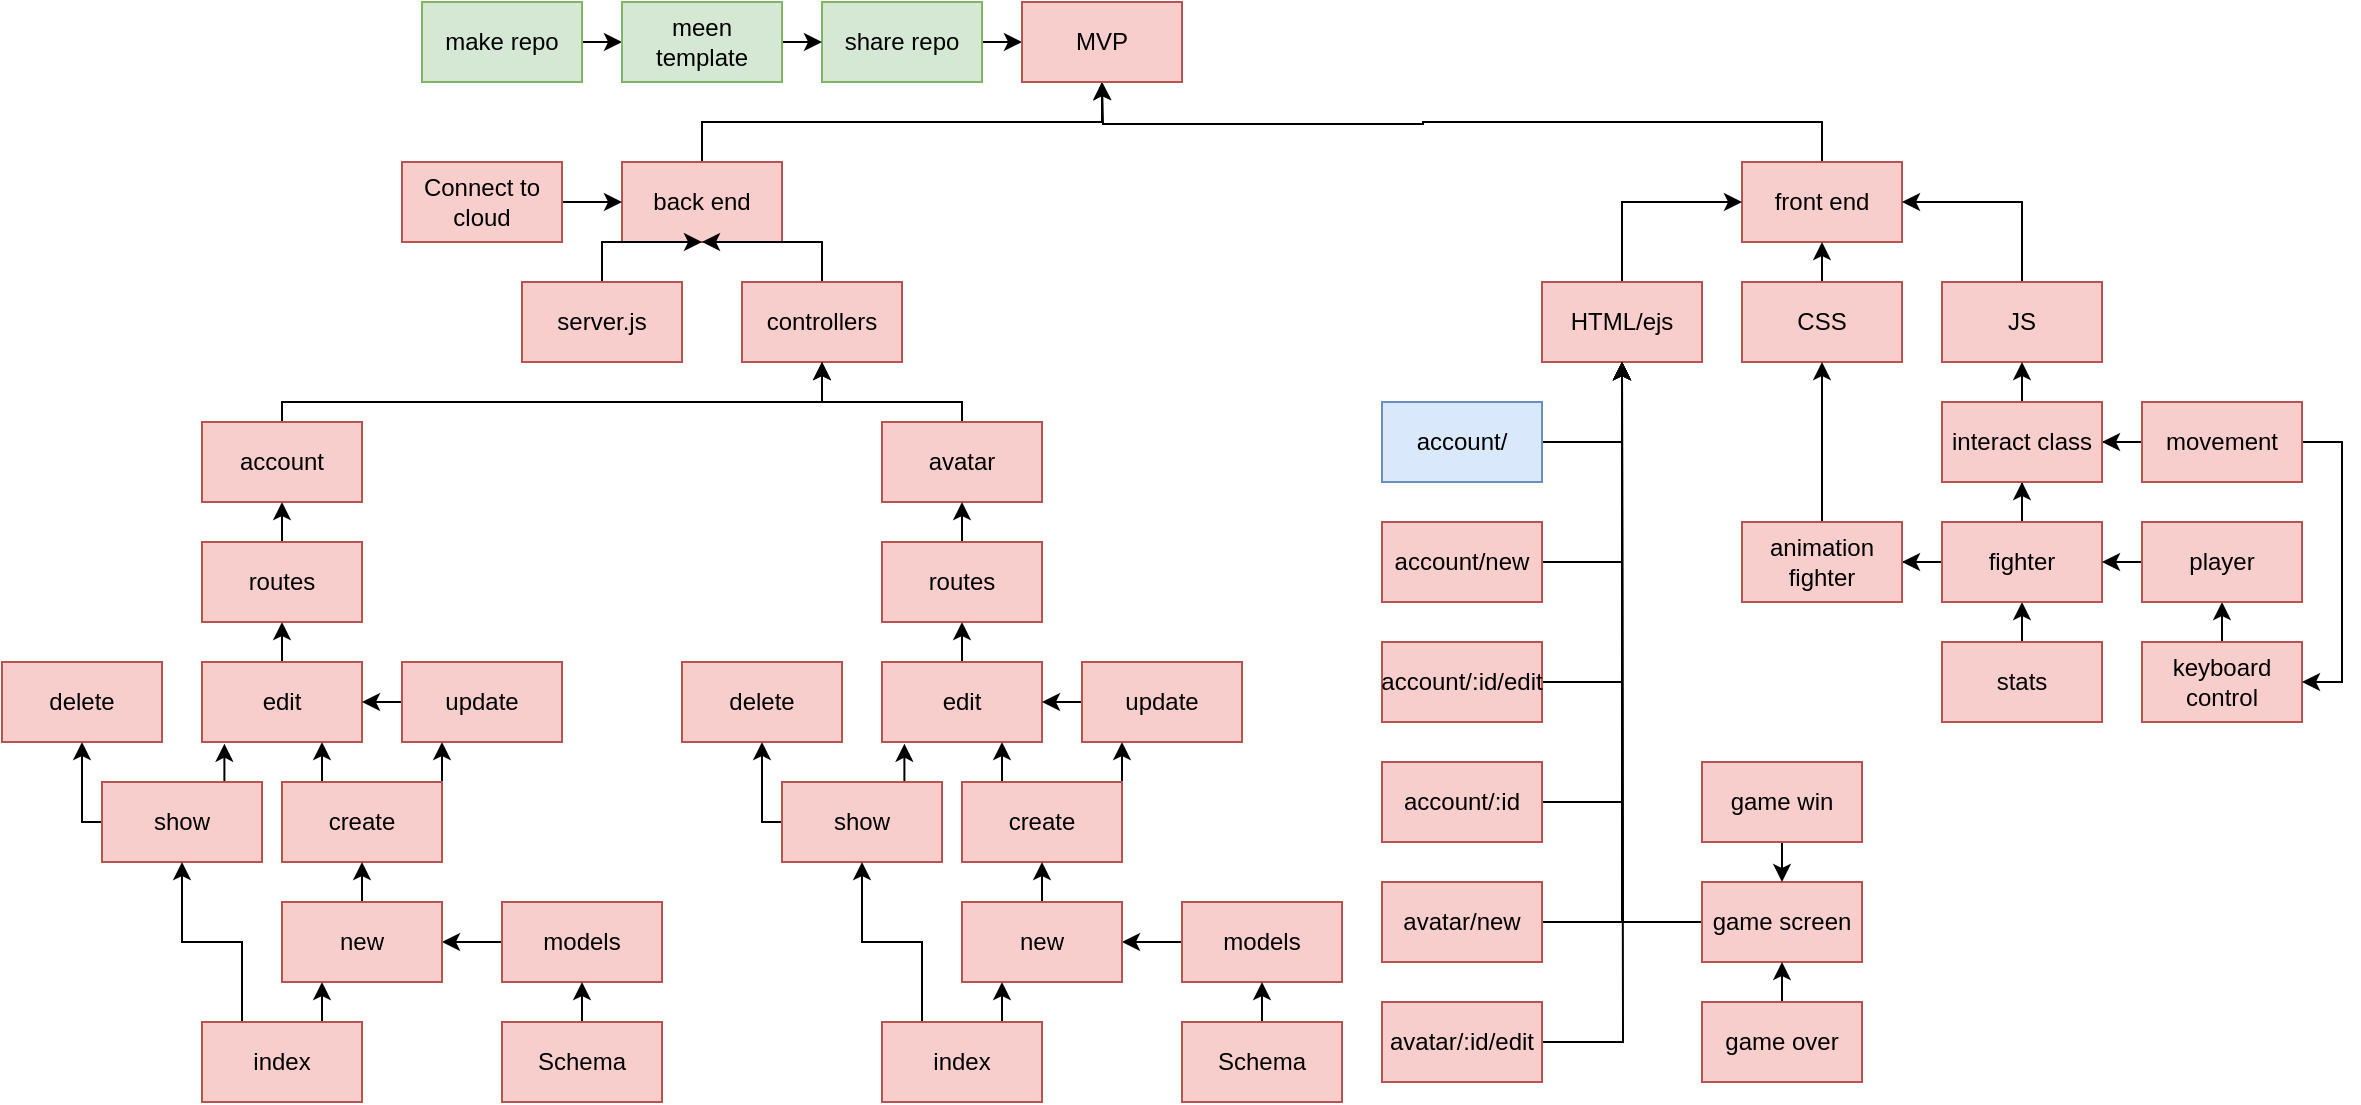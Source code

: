 <mxfile version="14.2.3" type="device"><diagram id="hgfTmlx0hqAPN2rs_2Wq" name="Page-1"><mxGraphModel dx="2360" dy="792" grid="1" gridSize="10" guides="1" tooltips="1" connect="1" arrows="1" fold="1" page="1" pageScale="1" pageWidth="850" pageHeight="1100" math="0" shadow="0"><root><mxCell id="0"/><mxCell id="1" parent="0"/><mxCell id="U0h9A02HM4GVSYB717Zq-7" style="edgeStyle=orthogonalEdgeStyle;rounded=0;orthogonalLoop=1;jettySize=auto;html=1;exitX=0.5;exitY=1;exitDx=0;exitDy=0;" parent="1" edge="1"><mxGeometry relative="1" as="geometry"><mxPoint x="75" y="110" as="sourcePoint"/><mxPoint x="75" y="110" as="targetPoint"/></mxGeometry></mxCell><mxCell id="U0h9A02HM4GVSYB717Zq-27" style="edgeStyle=orthogonalEdgeStyle;rounded=0;orthogonalLoop=1;jettySize=auto;html=1;exitX=1;exitY=0.5;exitDx=0;exitDy=0;entryX=0;entryY=0.5;entryDx=0;entryDy=0;" parent="1" source="U0h9A02HM4GVSYB717Zq-9" target="U0h9A02HM4GVSYB717Zq-12" edge="1"><mxGeometry relative="1" as="geometry"/></mxCell><mxCell id="U0h9A02HM4GVSYB717Zq-9" value="make repo" style="rounded=0;whiteSpace=wrap;html=1;fillColor=#d5e8d4;strokeColor=#82b366;" parent="1" vertex="1"><mxGeometry x="40" y="40" width="80" height="40" as="geometry"/></mxCell><mxCell id="U0h9A02HM4GVSYB717Zq-38" style="edgeStyle=orthogonalEdgeStyle;rounded=0;orthogonalLoop=1;jettySize=auto;html=1;exitX=0.25;exitY=0;exitDx=0;exitDy=0;entryX=0.75;entryY=1;entryDx=0;entryDy=0;" parent="1" source="U0h9A02HM4GVSYB717Zq-10" target="U0h9A02HM4GVSYB717Zq-18" edge="1"><mxGeometry relative="1" as="geometry"/></mxCell><mxCell id="U0h9A02HM4GVSYB717Zq-67" style="edgeStyle=orthogonalEdgeStyle;rounded=0;orthogonalLoop=1;jettySize=auto;html=1;exitX=0.75;exitY=0;exitDx=0;exitDy=0;entryX=0.25;entryY=1;entryDx=0;entryDy=0;" parent="1" source="U0h9A02HM4GVSYB717Zq-10" target="U0h9A02HM4GVSYB717Zq-20" edge="1"><mxGeometry relative="1" as="geometry"/></mxCell><mxCell id="U0h9A02HM4GVSYB717Zq-10" value="create" style="rounded=0;whiteSpace=wrap;html=1;fillColor=#f8cecc;strokeColor=#b85450;" parent="1" vertex="1"><mxGeometry x="-30" y="430" width="80" height="40" as="geometry"/></mxCell><mxCell id="U0h9A02HM4GVSYB717Zq-29" style="edgeStyle=orthogonalEdgeStyle;rounded=0;orthogonalLoop=1;jettySize=auto;html=1;exitX=1;exitY=0.5;exitDx=0;exitDy=0;entryX=0;entryY=0.5;entryDx=0;entryDy=0;" parent="1" source="U0h9A02HM4GVSYB717Zq-11" target="U0h9A02HM4GVSYB717Zq-16" edge="1"><mxGeometry relative="1" as="geometry"/></mxCell><mxCell id="U0h9A02HM4GVSYB717Zq-11" value="share repo" style="rounded=0;whiteSpace=wrap;html=1;fillColor=#d5e8d4;strokeColor=#82b366;" parent="1" vertex="1"><mxGeometry x="240" y="40" width="80" height="40" as="geometry"/></mxCell><mxCell id="U0h9A02HM4GVSYB717Zq-28" style="edgeStyle=orthogonalEdgeStyle;rounded=0;orthogonalLoop=1;jettySize=auto;html=1;exitX=1;exitY=0.5;exitDx=0;exitDy=0;entryX=0;entryY=0.5;entryDx=0;entryDy=0;" parent="1" source="U0h9A02HM4GVSYB717Zq-12" target="U0h9A02HM4GVSYB717Zq-11" edge="1"><mxGeometry relative="1" as="geometry"/></mxCell><mxCell id="U0h9A02HM4GVSYB717Zq-12" value="meen template" style="rounded=0;whiteSpace=wrap;html=1;fillColor=#d5e8d4;strokeColor=#82b366;" parent="1" vertex="1"><mxGeometry x="140" y="40" width="80" height="40" as="geometry"/></mxCell><mxCell id="U0h9A02HM4GVSYB717Zq-30" style="edgeStyle=orthogonalEdgeStyle;rounded=0;orthogonalLoop=1;jettySize=auto;html=1;exitX=0.5;exitY=0;exitDx=0;exitDy=0;entryX=0.5;entryY=1;entryDx=0;entryDy=0;" parent="1" source="U0h9A02HM4GVSYB717Zq-13" target="U0h9A02HM4GVSYB717Zq-16" edge="1"><mxGeometry relative="1" as="geometry"/></mxCell><mxCell id="U0h9A02HM4GVSYB717Zq-13" value="back end" style="rounded=0;whiteSpace=wrap;html=1;fillColor=#f8cecc;strokeColor=#b85450;" parent="1" vertex="1"><mxGeometry x="140" y="120" width="80" height="40" as="geometry"/></mxCell><mxCell id="U0h9A02HM4GVSYB717Zq-31" style="edgeStyle=orthogonalEdgeStyle;rounded=0;orthogonalLoop=1;jettySize=auto;html=1;exitX=0.5;exitY=0;exitDx=0;exitDy=0;" parent="1" source="U0h9A02HM4GVSYB717Zq-14" edge="1"><mxGeometry relative="1" as="geometry"><mxPoint x="380" y="80" as="targetPoint"/></mxGeometry></mxCell><mxCell id="U0h9A02HM4GVSYB717Zq-14" value="front end" style="rounded=0;whiteSpace=wrap;html=1;fillColor=#f8cecc;strokeColor=#b85450;" parent="1" vertex="1"><mxGeometry x="700" y="120" width="80" height="40" as="geometry"/></mxCell><mxCell id="U0h9A02HM4GVSYB717Zq-91" style="edgeStyle=orthogonalEdgeStyle;rounded=0;orthogonalLoop=1;jettySize=auto;html=1;exitX=1;exitY=0.5;exitDx=0;exitDy=0;entryX=0;entryY=0.5;entryDx=0;entryDy=0;" parent="1" source="U0h9A02HM4GVSYB717Zq-15" target="U0h9A02HM4GVSYB717Zq-13" edge="1"><mxGeometry relative="1" as="geometry"/></mxCell><mxCell id="U0h9A02HM4GVSYB717Zq-15" value="Connect to cloud" style="rounded=0;whiteSpace=wrap;html=1;fillColor=#f8cecc;strokeColor=#b85450;" parent="1" vertex="1"><mxGeometry x="30" y="120" width="80" height="40" as="geometry"/></mxCell><mxCell id="U0h9A02HM4GVSYB717Zq-16" value="MVP" style="rounded=0;whiteSpace=wrap;html=1;fillColor=#f8cecc;strokeColor=#b85450;" parent="1" vertex="1"><mxGeometry x="340" y="40" width="80" height="40" as="geometry"/></mxCell><mxCell id="U0h9A02HM4GVSYB717Zq-35" style="edgeStyle=orthogonalEdgeStyle;rounded=0;orthogonalLoop=1;jettySize=auto;html=1;exitX=0;exitY=0.5;exitDx=0;exitDy=0;entryX=0.5;entryY=1;entryDx=0;entryDy=0;" parent="1" source="U0h9A02HM4GVSYB717Zq-17" target="U0h9A02HM4GVSYB717Zq-19" edge="1"><mxGeometry relative="1" as="geometry"><Array as="points"><mxPoint x="-130" y="450"/></Array></mxGeometry></mxCell><mxCell id="U0h9A02HM4GVSYB717Zq-37" style="edgeStyle=orthogonalEdgeStyle;rounded=0;orthogonalLoop=1;jettySize=auto;html=1;exitX=0.75;exitY=0;exitDx=0;exitDy=0;entryX=0.14;entryY=1.021;entryDx=0;entryDy=0;entryPerimeter=0;" parent="1" source="U0h9A02HM4GVSYB717Zq-17" target="U0h9A02HM4GVSYB717Zq-18" edge="1"><mxGeometry relative="1" as="geometry"/></mxCell><mxCell id="U0h9A02HM4GVSYB717Zq-17" value="show" style="rounded=0;whiteSpace=wrap;html=1;fillColor=#f8cecc;strokeColor=#b85450;" parent="1" vertex="1"><mxGeometry x="-120" y="430" width="80" height="40" as="geometry"/></mxCell><mxCell id="U0h9A02HM4GVSYB717Zq-39" style="edgeStyle=orthogonalEdgeStyle;rounded=0;orthogonalLoop=1;jettySize=auto;html=1;exitX=0.5;exitY=0;exitDx=0;exitDy=0;entryX=0.5;entryY=1;entryDx=0;entryDy=0;" parent="1" source="U0h9A02HM4GVSYB717Zq-18" target="U0h9A02HM4GVSYB717Zq-21" edge="1"><mxGeometry relative="1" as="geometry"/></mxCell><mxCell id="U0h9A02HM4GVSYB717Zq-18" value="edit" style="rounded=0;whiteSpace=wrap;html=1;fillColor=#f8cecc;strokeColor=#b85450;" parent="1" vertex="1"><mxGeometry x="-70" y="370" width="80" height="40" as="geometry"/></mxCell><mxCell id="U0h9A02HM4GVSYB717Zq-19" value="delete" style="rounded=0;whiteSpace=wrap;html=1;fillColor=#f8cecc;strokeColor=#b85450;" parent="1" vertex="1"><mxGeometry x="-170" y="370" width="80" height="40" as="geometry"/></mxCell><mxCell id="U0h9A02HM4GVSYB717Zq-66" style="edgeStyle=orthogonalEdgeStyle;rounded=0;orthogonalLoop=1;jettySize=auto;html=1;exitX=0;exitY=0.5;exitDx=0;exitDy=0;entryX=1;entryY=0.5;entryDx=0;entryDy=0;" parent="1" source="U0h9A02HM4GVSYB717Zq-20" target="U0h9A02HM4GVSYB717Zq-18" edge="1"><mxGeometry relative="1" as="geometry"/></mxCell><mxCell id="U0h9A02HM4GVSYB717Zq-20" value="update" style="rounded=0;whiteSpace=wrap;html=1;fillColor=#f8cecc;strokeColor=#b85450;" parent="1" vertex="1"><mxGeometry x="30" y="370" width="80" height="40" as="geometry"/></mxCell><mxCell id="U0h9A02HM4GVSYB717Zq-56" style="edgeStyle=orthogonalEdgeStyle;rounded=0;orthogonalLoop=1;jettySize=auto;html=1;exitX=0.5;exitY=0;exitDx=0;exitDy=0;entryX=0.5;entryY=1;entryDx=0;entryDy=0;" parent="1" source="U0h9A02HM4GVSYB717Zq-21" target="U0h9A02HM4GVSYB717Zq-58" edge="1"><mxGeometry relative="1" as="geometry"><mxPoint x="110" y="270" as="targetPoint"/></mxGeometry></mxCell><mxCell id="U0h9A02HM4GVSYB717Zq-21" value="routes" style="rounded=0;whiteSpace=wrap;html=1;fillColor=#f8cecc;strokeColor=#b85450;" parent="1" vertex="1"><mxGeometry x="-70" y="310" width="80" height="40" as="geometry"/></mxCell><mxCell id="U0h9A02HM4GVSYB717Zq-94" style="edgeStyle=orthogonalEdgeStyle;rounded=0;orthogonalLoop=1;jettySize=auto;html=1;exitX=0.5;exitY=0;exitDx=0;exitDy=0;entryX=0.5;entryY=1;entryDx=0;entryDy=0;" parent="1" source="U0h9A02HM4GVSYB717Zq-22" target="U0h9A02HM4GVSYB717Zq-13" edge="1"><mxGeometry relative="1" as="geometry"><Array as="points"><mxPoint x="240" y="160"/></Array></mxGeometry></mxCell><mxCell id="U0h9A02HM4GVSYB717Zq-22" value="controllers" style="rounded=0;whiteSpace=wrap;html=1;fillColor=#f8cecc;strokeColor=#b85450;" parent="1" vertex="1"><mxGeometry x="200" y="180" width="80" height="40" as="geometry"/></mxCell><mxCell id="U0h9A02HM4GVSYB717Zq-65" style="edgeStyle=orthogonalEdgeStyle;rounded=0;orthogonalLoop=1;jettySize=auto;html=1;exitX=0;exitY=0.5;exitDx=0;exitDy=0;entryX=1;entryY=0.5;entryDx=0;entryDy=0;" parent="1" source="U0h9A02HM4GVSYB717Zq-23" target="U0h9A02HM4GVSYB717Zq-26" edge="1"><mxGeometry relative="1" as="geometry"/></mxCell><mxCell id="U0h9A02HM4GVSYB717Zq-23" value="models" style="rounded=0;whiteSpace=wrap;html=1;fillColor=#f8cecc;strokeColor=#b85450;" parent="1" vertex="1"><mxGeometry x="80" y="490" width="80" height="40" as="geometry"/></mxCell><mxCell id="U0h9A02HM4GVSYB717Zq-64" style="edgeStyle=orthogonalEdgeStyle;rounded=0;orthogonalLoop=1;jettySize=auto;html=1;exitX=0.5;exitY=0;exitDx=0;exitDy=0;entryX=0.5;entryY=1;entryDx=0;entryDy=0;" parent="1" source="U0h9A02HM4GVSYB717Zq-24" target="U0h9A02HM4GVSYB717Zq-23" edge="1"><mxGeometry relative="1" as="geometry"/></mxCell><mxCell id="U0h9A02HM4GVSYB717Zq-24" value="Schema" style="rounded=0;whiteSpace=wrap;html=1;fillColor=#f8cecc;strokeColor=#b85450;" parent="1" vertex="1"><mxGeometry x="80" y="550" width="80" height="40" as="geometry"/></mxCell><mxCell id="U0h9A02HM4GVSYB717Zq-32" style="edgeStyle=orthogonalEdgeStyle;rounded=0;orthogonalLoop=1;jettySize=auto;html=1;exitX=0.5;exitY=0;exitDx=0;exitDy=0;entryX=0.25;entryY=1;entryDx=0;entryDy=0;" parent="1" source="U0h9A02HM4GVSYB717Zq-25" target="U0h9A02HM4GVSYB717Zq-26" edge="1"><mxGeometry relative="1" as="geometry"/></mxCell><mxCell id="U0h9A02HM4GVSYB717Zq-34" style="edgeStyle=orthogonalEdgeStyle;rounded=0;orthogonalLoop=1;jettySize=auto;html=1;exitX=0.25;exitY=0;exitDx=0;exitDy=0;entryX=0.5;entryY=1;entryDx=0;entryDy=0;" parent="1" source="U0h9A02HM4GVSYB717Zq-25" target="U0h9A02HM4GVSYB717Zq-17" edge="1"><mxGeometry relative="1" as="geometry"/></mxCell><mxCell id="U0h9A02HM4GVSYB717Zq-25" value="index" style="rounded=0;whiteSpace=wrap;html=1;fillColor=#f8cecc;strokeColor=#b85450;" parent="1" vertex="1"><mxGeometry x="-70" y="550" width="80" height="40" as="geometry"/></mxCell><mxCell id="U0h9A02HM4GVSYB717Zq-33" style="edgeStyle=orthogonalEdgeStyle;rounded=0;orthogonalLoop=1;jettySize=auto;html=1;exitX=0.5;exitY=0;exitDx=0;exitDy=0;entryX=0.5;entryY=1;entryDx=0;entryDy=0;" parent="1" source="U0h9A02HM4GVSYB717Zq-26" target="U0h9A02HM4GVSYB717Zq-10" edge="1"><mxGeometry relative="1" as="geometry"/></mxCell><mxCell id="U0h9A02HM4GVSYB717Zq-26" value="new" style="rounded=0;whiteSpace=wrap;html=1;fillColor=#f8cecc;strokeColor=#b85450;" parent="1" vertex="1"><mxGeometry x="-30" y="490" width="80" height="40" as="geometry"/></mxCell><mxCell id="U0h9A02HM4GVSYB717Zq-95" style="edgeStyle=orthogonalEdgeStyle;rounded=0;orthogonalLoop=1;jettySize=auto;html=1;exitX=0.5;exitY=0;exitDx=0;exitDy=0;entryX=0.5;entryY=1;entryDx=0;entryDy=0;" parent="1" source="U0h9A02HM4GVSYB717Zq-57" target="U0h9A02HM4GVSYB717Zq-22" edge="1"><mxGeometry relative="1" as="geometry"><Array as="points"><mxPoint x="310" y="240"/><mxPoint x="240" y="240"/></Array></mxGeometry></mxCell><mxCell id="U0h9A02HM4GVSYB717Zq-57" value="avatar" style="rounded=0;whiteSpace=wrap;html=1;fillColor=#f8cecc;strokeColor=#b85450;" parent="1" vertex="1"><mxGeometry x="270" y="250" width="80" height="40" as="geometry"/></mxCell><mxCell id="U0h9A02HM4GVSYB717Zq-92" style="edgeStyle=orthogonalEdgeStyle;rounded=0;orthogonalLoop=1;jettySize=auto;html=1;exitX=0.5;exitY=0;exitDx=0;exitDy=0;entryX=0.5;entryY=1;entryDx=0;entryDy=0;" parent="1" source="U0h9A02HM4GVSYB717Zq-58" target="U0h9A02HM4GVSYB717Zq-22" edge="1"><mxGeometry relative="1" as="geometry"><mxPoint x="70" y="210" as="targetPoint"/><Array as="points"><mxPoint x="-30" y="240"/><mxPoint x="240" y="240"/></Array></mxGeometry></mxCell><mxCell id="U0h9A02HM4GVSYB717Zq-58" value="account" style="rounded=0;whiteSpace=wrap;html=1;fillColor=#f8cecc;strokeColor=#b85450;" parent="1" vertex="1"><mxGeometry x="-70" y="250" width="80" height="40" as="geometry"/></mxCell><mxCell id="U0h9A02HM4GVSYB717Zq-68" style="edgeStyle=orthogonalEdgeStyle;rounded=0;orthogonalLoop=1;jettySize=auto;html=1;exitX=0.25;exitY=0;exitDx=0;exitDy=0;entryX=0.75;entryY=1;entryDx=0;entryDy=0;" parent="1" source="U0h9A02HM4GVSYB717Zq-70" target="U0h9A02HM4GVSYB717Zq-75" edge="1"><mxGeometry relative="1" as="geometry"/></mxCell><mxCell id="U0h9A02HM4GVSYB717Zq-69" style="edgeStyle=orthogonalEdgeStyle;rounded=0;orthogonalLoop=1;jettySize=auto;html=1;exitX=0.75;exitY=0;exitDx=0;exitDy=0;entryX=0.25;entryY=1;entryDx=0;entryDy=0;" parent="1" source="U0h9A02HM4GVSYB717Zq-70" target="U0h9A02HM4GVSYB717Zq-78" edge="1"><mxGeometry relative="1" as="geometry"/></mxCell><mxCell id="U0h9A02HM4GVSYB717Zq-70" value="create" style="rounded=0;whiteSpace=wrap;html=1;fillColor=#f8cecc;strokeColor=#b85450;" parent="1" vertex="1"><mxGeometry x="310" y="430" width="80" height="40" as="geometry"/></mxCell><mxCell id="U0h9A02HM4GVSYB717Zq-71" style="edgeStyle=orthogonalEdgeStyle;rounded=0;orthogonalLoop=1;jettySize=auto;html=1;exitX=0;exitY=0.5;exitDx=0;exitDy=0;entryX=0.5;entryY=1;entryDx=0;entryDy=0;" parent="1" source="U0h9A02HM4GVSYB717Zq-73" target="U0h9A02HM4GVSYB717Zq-76" edge="1"><mxGeometry relative="1" as="geometry"><Array as="points"><mxPoint x="210" y="450"/></Array></mxGeometry></mxCell><mxCell id="U0h9A02HM4GVSYB717Zq-72" style="edgeStyle=orthogonalEdgeStyle;rounded=0;orthogonalLoop=1;jettySize=auto;html=1;exitX=0.75;exitY=0;exitDx=0;exitDy=0;entryX=0.14;entryY=1.021;entryDx=0;entryDy=0;entryPerimeter=0;" parent="1" source="U0h9A02HM4GVSYB717Zq-73" target="U0h9A02HM4GVSYB717Zq-75" edge="1"><mxGeometry relative="1" as="geometry"/></mxCell><mxCell id="U0h9A02HM4GVSYB717Zq-73" value="show" style="rounded=0;whiteSpace=wrap;html=1;fillColor=#f8cecc;strokeColor=#b85450;" parent="1" vertex="1"><mxGeometry x="220" y="430" width="80" height="40" as="geometry"/></mxCell><mxCell id="U0h9A02HM4GVSYB717Zq-74" style="edgeStyle=orthogonalEdgeStyle;rounded=0;orthogonalLoop=1;jettySize=auto;html=1;exitX=0.5;exitY=0;exitDx=0;exitDy=0;entryX=0.5;entryY=1;entryDx=0;entryDy=0;" parent="1" source="U0h9A02HM4GVSYB717Zq-75" target="U0h9A02HM4GVSYB717Zq-80" edge="1"><mxGeometry relative="1" as="geometry"/></mxCell><mxCell id="U0h9A02HM4GVSYB717Zq-75" value="edit" style="rounded=0;whiteSpace=wrap;html=1;fillColor=#f8cecc;strokeColor=#b85450;" parent="1" vertex="1"><mxGeometry x="270" y="370" width="80" height="40" as="geometry"/></mxCell><mxCell id="U0h9A02HM4GVSYB717Zq-76" value="delete" style="rounded=0;whiteSpace=wrap;html=1;fillColor=#f8cecc;strokeColor=#b85450;" parent="1" vertex="1"><mxGeometry x="170" y="370" width="80" height="40" as="geometry"/></mxCell><mxCell id="U0h9A02HM4GVSYB717Zq-77" style="edgeStyle=orthogonalEdgeStyle;rounded=0;orthogonalLoop=1;jettySize=auto;html=1;exitX=0;exitY=0.5;exitDx=0;exitDy=0;entryX=1;entryY=0.5;entryDx=0;entryDy=0;" parent="1" source="U0h9A02HM4GVSYB717Zq-78" target="U0h9A02HM4GVSYB717Zq-75" edge="1"><mxGeometry relative="1" as="geometry"/></mxCell><mxCell id="U0h9A02HM4GVSYB717Zq-78" value="update" style="rounded=0;whiteSpace=wrap;html=1;fillColor=#f8cecc;strokeColor=#b85450;" parent="1" vertex="1"><mxGeometry x="370" y="370" width="80" height="40" as="geometry"/></mxCell><mxCell id="U0h9A02HM4GVSYB717Zq-79" style="edgeStyle=orthogonalEdgeStyle;rounded=0;orthogonalLoop=1;jettySize=auto;html=1;exitX=0.5;exitY=0;exitDx=0;exitDy=0;entryX=0.5;entryY=1;entryDx=0;entryDy=0;" parent="1" source="U0h9A02HM4GVSYB717Zq-80" edge="1"><mxGeometry relative="1" as="geometry"><mxPoint x="310" y="290" as="targetPoint"/></mxGeometry></mxCell><mxCell id="U0h9A02HM4GVSYB717Zq-80" value="routes" style="rounded=0;whiteSpace=wrap;html=1;fillColor=#f8cecc;strokeColor=#b85450;" parent="1" vertex="1"><mxGeometry x="270" y="310" width="80" height="40" as="geometry"/></mxCell><mxCell id="U0h9A02HM4GVSYB717Zq-81" style="edgeStyle=orthogonalEdgeStyle;rounded=0;orthogonalLoop=1;jettySize=auto;html=1;exitX=0;exitY=0.5;exitDx=0;exitDy=0;entryX=1;entryY=0.5;entryDx=0;entryDy=0;" parent="1" source="U0h9A02HM4GVSYB717Zq-82" target="U0h9A02HM4GVSYB717Zq-89" edge="1"><mxGeometry relative="1" as="geometry"/></mxCell><mxCell id="U0h9A02HM4GVSYB717Zq-82" value="models" style="rounded=0;whiteSpace=wrap;html=1;fillColor=#f8cecc;strokeColor=#b85450;" parent="1" vertex="1"><mxGeometry x="420" y="490" width="80" height="40" as="geometry"/></mxCell><mxCell id="U0h9A02HM4GVSYB717Zq-83" style="edgeStyle=orthogonalEdgeStyle;rounded=0;orthogonalLoop=1;jettySize=auto;html=1;exitX=0.5;exitY=0;exitDx=0;exitDy=0;entryX=0.5;entryY=1;entryDx=0;entryDy=0;" parent="1" source="U0h9A02HM4GVSYB717Zq-84" target="U0h9A02HM4GVSYB717Zq-82" edge="1"><mxGeometry relative="1" as="geometry"/></mxCell><mxCell id="U0h9A02HM4GVSYB717Zq-84" value="Schema" style="rounded=0;whiteSpace=wrap;html=1;fillColor=#f8cecc;strokeColor=#b85450;" parent="1" vertex="1"><mxGeometry x="420" y="550" width="80" height="40" as="geometry"/></mxCell><mxCell id="U0h9A02HM4GVSYB717Zq-85" style="edgeStyle=orthogonalEdgeStyle;rounded=0;orthogonalLoop=1;jettySize=auto;html=1;exitX=0.5;exitY=0;exitDx=0;exitDy=0;entryX=0.25;entryY=1;entryDx=0;entryDy=0;" parent="1" source="U0h9A02HM4GVSYB717Zq-87" target="U0h9A02HM4GVSYB717Zq-89" edge="1"><mxGeometry relative="1" as="geometry"/></mxCell><mxCell id="U0h9A02HM4GVSYB717Zq-86" style="edgeStyle=orthogonalEdgeStyle;rounded=0;orthogonalLoop=1;jettySize=auto;html=1;exitX=0.25;exitY=0;exitDx=0;exitDy=0;entryX=0.5;entryY=1;entryDx=0;entryDy=0;" parent="1" source="U0h9A02HM4GVSYB717Zq-87" target="U0h9A02HM4GVSYB717Zq-73" edge="1"><mxGeometry relative="1" as="geometry"/></mxCell><mxCell id="U0h9A02HM4GVSYB717Zq-87" value="index" style="rounded=0;whiteSpace=wrap;html=1;fillColor=#f8cecc;strokeColor=#b85450;" parent="1" vertex="1"><mxGeometry x="270" y="550" width="80" height="40" as="geometry"/></mxCell><mxCell id="U0h9A02HM4GVSYB717Zq-88" style="edgeStyle=orthogonalEdgeStyle;rounded=0;orthogonalLoop=1;jettySize=auto;html=1;exitX=0.5;exitY=0;exitDx=0;exitDy=0;entryX=0.5;entryY=1;entryDx=0;entryDy=0;" parent="1" source="U0h9A02HM4GVSYB717Zq-89" target="U0h9A02HM4GVSYB717Zq-70" edge="1"><mxGeometry relative="1" as="geometry"/></mxCell><mxCell id="U0h9A02HM4GVSYB717Zq-89" value="new" style="rounded=0;whiteSpace=wrap;html=1;fillColor=#f8cecc;strokeColor=#b85450;" parent="1" vertex="1"><mxGeometry x="310" y="490" width="80" height="40" as="geometry"/></mxCell><mxCell id="U0h9A02HM4GVSYB717Zq-129" style="edgeStyle=orthogonalEdgeStyle;rounded=0;orthogonalLoop=1;jettySize=auto;html=1;exitX=1;exitY=0.5;exitDx=0;exitDy=0;entryX=0.5;entryY=1;entryDx=0;entryDy=0;" parent="1" source="U0h9A02HM4GVSYB717Zq-119" target="U0h9A02HM4GVSYB717Zq-120" edge="1"><mxGeometry relative="1" as="geometry"/></mxCell><mxCell id="U0h9A02HM4GVSYB717Zq-119" value="account/" style="rounded=0;whiteSpace=wrap;html=1;fillColor=#dae8fc;strokeColor=#6c8ebf;" parent="1" vertex="1"><mxGeometry x="520" y="240" width="80" height="40" as="geometry"/></mxCell><mxCell id="U0h9A02HM4GVSYB717Zq-123" style="edgeStyle=orthogonalEdgeStyle;rounded=0;orthogonalLoop=1;jettySize=auto;html=1;exitX=0.5;exitY=0;exitDx=0;exitDy=0;entryX=0;entryY=0.5;entryDx=0;entryDy=0;" parent="1" source="U0h9A02HM4GVSYB717Zq-120" target="U0h9A02HM4GVSYB717Zq-14" edge="1"><mxGeometry relative="1" as="geometry"/></mxCell><mxCell id="U0h9A02HM4GVSYB717Zq-120" value="HTML/ejs" style="rounded=0;whiteSpace=wrap;html=1;fillColor=#f8cecc;strokeColor=#b85450;" parent="1" vertex="1"><mxGeometry x="600" y="180" width="80" height="40" as="geometry"/></mxCell><mxCell id="U0h9A02HM4GVSYB717Zq-124" style="edgeStyle=orthogonalEdgeStyle;rounded=0;orthogonalLoop=1;jettySize=auto;html=1;exitX=0.5;exitY=0;exitDx=0;exitDy=0;entryX=0.5;entryY=1;entryDx=0;entryDy=0;" parent="1" source="U0h9A02HM4GVSYB717Zq-121" target="U0h9A02HM4GVSYB717Zq-14" edge="1"><mxGeometry relative="1" as="geometry"/></mxCell><mxCell id="U0h9A02HM4GVSYB717Zq-121" value="CSS" style="rounded=0;whiteSpace=wrap;html=1;fillColor=#f8cecc;strokeColor=#b85450;" parent="1" vertex="1"><mxGeometry x="700" y="180" width="80" height="40" as="geometry"/></mxCell><mxCell id="U0h9A02HM4GVSYB717Zq-125" style="edgeStyle=orthogonalEdgeStyle;rounded=0;orthogonalLoop=1;jettySize=auto;html=1;exitX=0.5;exitY=0;exitDx=0;exitDy=0;entryX=1;entryY=0.5;entryDx=0;entryDy=0;" parent="1" source="U0h9A02HM4GVSYB717Zq-122" target="U0h9A02HM4GVSYB717Zq-14" edge="1"><mxGeometry relative="1" as="geometry"/></mxCell><mxCell id="U0h9A02HM4GVSYB717Zq-122" value="JS" style="rounded=0;whiteSpace=wrap;html=1;fillColor=#f8cecc;strokeColor=#b85450;" parent="1" vertex="1"><mxGeometry x="800" y="180" width="80" height="40" as="geometry"/></mxCell><mxCell id="U0h9A02HM4GVSYB717Zq-132" style="edgeStyle=orthogonalEdgeStyle;rounded=0;orthogonalLoop=1;jettySize=auto;html=1;exitX=1;exitY=0.5;exitDx=0;exitDy=0;entryX=0.5;entryY=1;entryDx=0;entryDy=0;" parent="1" source="U0h9A02HM4GVSYB717Zq-126" target="U0h9A02HM4GVSYB717Zq-120" edge="1"><mxGeometry relative="1" as="geometry"/></mxCell><mxCell id="U0h9A02HM4GVSYB717Zq-126" value="account/:id" style="rounded=0;whiteSpace=wrap;html=1;fillColor=#f8cecc;strokeColor=#b85450;" parent="1" vertex="1"><mxGeometry x="520" y="420" width="80" height="40" as="geometry"/></mxCell><mxCell id="U0h9A02HM4GVSYB717Zq-130" style="edgeStyle=orthogonalEdgeStyle;rounded=0;orthogonalLoop=1;jettySize=auto;html=1;exitX=1;exitY=0.5;exitDx=0;exitDy=0;entryX=0.5;entryY=1;entryDx=0;entryDy=0;" parent="1" source="U0h9A02HM4GVSYB717Zq-127" target="U0h9A02HM4GVSYB717Zq-120" edge="1"><mxGeometry relative="1" as="geometry"><mxPoint x="640" y="250" as="targetPoint"/></mxGeometry></mxCell><mxCell id="U0h9A02HM4GVSYB717Zq-127" value="account/new" style="rounded=0;whiteSpace=wrap;html=1;fillColor=#f8cecc;strokeColor=#b85450;" parent="1" vertex="1"><mxGeometry x="520" y="300" width="80" height="40" as="geometry"/></mxCell><mxCell id="U0h9A02HM4GVSYB717Zq-131" style="edgeStyle=orthogonalEdgeStyle;rounded=0;orthogonalLoop=1;jettySize=auto;html=1;exitX=1;exitY=0.5;exitDx=0;exitDy=0;entryX=0.5;entryY=1;entryDx=0;entryDy=0;" parent="1" source="U0h9A02HM4GVSYB717Zq-128" target="U0h9A02HM4GVSYB717Zq-120" edge="1"><mxGeometry relative="1" as="geometry"><mxPoint x="640" y="230" as="targetPoint"/></mxGeometry></mxCell><mxCell id="U0h9A02HM4GVSYB717Zq-128" value="account/:id/edit" style="rounded=0;whiteSpace=wrap;html=1;fillColor=#f8cecc;strokeColor=#b85450;" parent="1" vertex="1"><mxGeometry x="520" y="360" width="80" height="40" as="geometry"/></mxCell><mxCell id="U0h9A02HM4GVSYB717Zq-150" style="edgeStyle=orthogonalEdgeStyle;rounded=0;orthogonalLoop=1;jettySize=auto;html=1;exitX=0.5;exitY=0;exitDx=0;exitDy=0;entryX=0.5;entryY=1;entryDx=0;entryDy=0;" parent="1" source="U0h9A02HM4GVSYB717Zq-135" target="U0h9A02HM4GVSYB717Zq-145" edge="1"><mxGeometry relative="1" as="geometry"/></mxCell><mxCell id="U0h9A02HM4GVSYB717Zq-135" value="keyboard control" style="rounded=0;whiteSpace=wrap;html=1;fillColor=#f8cecc;strokeColor=#b85450;" parent="1" vertex="1"><mxGeometry x="900" y="360" width="80" height="40" as="geometry"/></mxCell><mxCell id="U0h9A02HM4GVSYB717Zq-143" style="edgeStyle=orthogonalEdgeStyle;rounded=0;orthogonalLoop=1;jettySize=auto;html=1;exitX=0.5;exitY=0;exitDx=0;exitDy=0;entryX=0.5;entryY=1;entryDx=0;entryDy=0;" parent="1" source="U0h9A02HM4GVSYB717Zq-136" target="U0h9A02HM4GVSYB717Zq-138" edge="1"><mxGeometry relative="1" as="geometry"/></mxCell><mxCell id="U0h9A02HM4GVSYB717Zq-136" value="stats" style="rounded=0;whiteSpace=wrap;html=1;fillColor=#f8cecc;strokeColor=#b85450;" parent="1" vertex="1"><mxGeometry x="800" y="360" width="80" height="40" as="geometry"/></mxCell><mxCell id="U0h9A02HM4GVSYB717Zq-142" style="edgeStyle=orthogonalEdgeStyle;rounded=0;orthogonalLoop=1;jettySize=auto;html=1;" parent="1" source="U0h9A02HM4GVSYB717Zq-137" target="U0h9A02HM4GVSYB717Zq-139" edge="1"><mxGeometry relative="1" as="geometry"/></mxCell><mxCell id="rNCTMx4dd2VN_rev5RC9-10" style="edgeStyle=orthogonalEdgeStyle;rounded=0;orthogonalLoop=1;jettySize=auto;html=1;entryX=1;entryY=0.5;entryDx=0;entryDy=0;" edge="1" parent="1" source="U0h9A02HM4GVSYB717Zq-137" target="U0h9A02HM4GVSYB717Zq-135"><mxGeometry relative="1" as="geometry"><Array as="points"><mxPoint x="1000" y="260"/><mxPoint x="1000" y="380"/></Array></mxGeometry></mxCell><mxCell id="U0h9A02HM4GVSYB717Zq-137" value="movement" style="rounded=0;whiteSpace=wrap;html=1;fillColor=#f8cecc;strokeColor=#b85450;" parent="1" vertex="1"><mxGeometry x="900" y="240" width="80" height="40" as="geometry"/></mxCell><mxCell id="U0h9A02HM4GVSYB717Zq-141" style="edgeStyle=orthogonalEdgeStyle;rounded=0;orthogonalLoop=1;jettySize=auto;html=1;exitX=0.5;exitY=0;exitDx=0;exitDy=0;" parent="1" source="U0h9A02HM4GVSYB717Zq-138" target="U0h9A02HM4GVSYB717Zq-139" edge="1"><mxGeometry relative="1" as="geometry"/></mxCell><mxCell id="rNCTMx4dd2VN_rev5RC9-4" style="edgeStyle=orthogonalEdgeStyle;rounded=0;orthogonalLoop=1;jettySize=auto;html=1;entryX=1;entryY=0.5;entryDx=0;entryDy=0;" edge="1" parent="1" source="U0h9A02HM4GVSYB717Zq-138" target="rNCTMx4dd2VN_rev5RC9-3"><mxGeometry relative="1" as="geometry"/></mxCell><mxCell id="U0h9A02HM4GVSYB717Zq-138" value="fighter" style="rounded=0;whiteSpace=wrap;html=1;fillColor=#f8cecc;strokeColor=#b85450;" parent="1" vertex="1"><mxGeometry x="800" y="300" width="80" height="40" as="geometry"/></mxCell><mxCell id="U0h9A02HM4GVSYB717Zq-140" style="edgeStyle=orthogonalEdgeStyle;rounded=0;orthogonalLoop=1;jettySize=auto;html=1;exitX=0.5;exitY=0;exitDx=0;exitDy=0;entryX=0.5;entryY=1;entryDx=0;entryDy=0;" parent="1" source="U0h9A02HM4GVSYB717Zq-139" target="U0h9A02HM4GVSYB717Zq-122" edge="1"><mxGeometry relative="1" as="geometry"/></mxCell><mxCell id="U0h9A02HM4GVSYB717Zq-139" value="interact class" style="rounded=0;whiteSpace=wrap;html=1;fillColor=#f8cecc;strokeColor=#b85450;" parent="1" vertex="1"><mxGeometry x="800" y="240" width="80" height="40" as="geometry"/></mxCell><mxCell id="U0h9A02HM4GVSYB717Zq-149" style="edgeStyle=orthogonalEdgeStyle;rounded=0;orthogonalLoop=1;jettySize=auto;html=1;exitX=0;exitY=0.5;exitDx=0;exitDy=0;entryX=1;entryY=0.5;entryDx=0;entryDy=0;" parent="1" source="U0h9A02HM4GVSYB717Zq-145" target="U0h9A02HM4GVSYB717Zq-138" edge="1"><mxGeometry relative="1" as="geometry"/></mxCell><mxCell id="U0h9A02HM4GVSYB717Zq-145" value="player" style="rounded=0;whiteSpace=wrap;html=1;fillColor=#f8cecc;strokeColor=#b85450;" parent="1" vertex="1"><mxGeometry x="900" y="300" width="80" height="40" as="geometry"/></mxCell><mxCell id="U0h9A02HM4GVSYB717Zq-152" style="edgeStyle=orthogonalEdgeStyle;rounded=0;orthogonalLoop=1;jettySize=auto;html=1;" parent="1" source="U0h9A02HM4GVSYB717Zq-151" edge="1"><mxGeometry relative="1" as="geometry"><mxPoint x="640" y="220" as="targetPoint"/></mxGeometry></mxCell><mxCell id="U0h9A02HM4GVSYB717Zq-151" value="game screen" style="rounded=0;whiteSpace=wrap;html=1;fillColor=#f8cecc;strokeColor=#b85450;" parent="1" vertex="1"><mxGeometry x="680" y="480" width="80" height="40" as="geometry"/></mxCell><mxCell id="U0h9A02HM4GVSYB717Zq-156" style="edgeStyle=orthogonalEdgeStyle;rounded=0;orthogonalLoop=1;jettySize=auto;html=1;exitX=0.5;exitY=1;exitDx=0;exitDy=0;entryX=0.5;entryY=0;entryDx=0;entryDy=0;" parent="1" source="U0h9A02HM4GVSYB717Zq-153" target="U0h9A02HM4GVSYB717Zq-151" edge="1"><mxGeometry relative="1" as="geometry"/></mxCell><mxCell id="U0h9A02HM4GVSYB717Zq-153" value="game win" style="rounded=0;whiteSpace=wrap;html=1;fillColor=#f8cecc;strokeColor=#b85450;" parent="1" vertex="1"><mxGeometry x="680" y="420" width="80" height="40" as="geometry"/></mxCell><mxCell id="U0h9A02HM4GVSYB717Zq-155" style="edgeStyle=orthogonalEdgeStyle;rounded=0;orthogonalLoop=1;jettySize=auto;html=1;exitX=0.5;exitY=0;exitDx=0;exitDy=0;entryX=0.5;entryY=1;entryDx=0;entryDy=0;" parent="1" source="U0h9A02HM4GVSYB717Zq-154" target="U0h9A02HM4GVSYB717Zq-151" edge="1"><mxGeometry relative="1" as="geometry"/></mxCell><mxCell id="U0h9A02HM4GVSYB717Zq-154" value="game over" style="rounded=0;whiteSpace=wrap;html=1;fillColor=#f8cecc;strokeColor=#b85450;" parent="1" vertex="1"><mxGeometry x="680" y="540" width="80" height="40" as="geometry"/></mxCell><mxCell id="rNCTMx4dd2VN_rev5RC9-2" style="edgeStyle=orthogonalEdgeStyle;rounded=0;orthogonalLoop=1;jettySize=auto;html=1;" edge="1" parent="1" source="rNCTMx4dd2VN_rev5RC9-1" target="U0h9A02HM4GVSYB717Zq-13"><mxGeometry relative="1" as="geometry"/></mxCell><mxCell id="rNCTMx4dd2VN_rev5RC9-1" value="server.js" style="rounded=0;whiteSpace=wrap;html=1;fillColor=#f8cecc;strokeColor=#b85450;" vertex="1" parent="1"><mxGeometry x="90" y="180" width="80" height="40" as="geometry"/></mxCell><mxCell id="rNCTMx4dd2VN_rev5RC9-5" style="edgeStyle=orthogonalEdgeStyle;rounded=0;orthogonalLoop=1;jettySize=auto;html=1;entryX=0.5;entryY=1;entryDx=0;entryDy=0;" edge="1" parent="1" source="rNCTMx4dd2VN_rev5RC9-3" target="U0h9A02HM4GVSYB717Zq-121"><mxGeometry relative="1" as="geometry"/></mxCell><mxCell id="rNCTMx4dd2VN_rev5RC9-3" value="animation fighter" style="rounded=0;whiteSpace=wrap;html=1;fillColor=#f8cecc;strokeColor=#b85450;" vertex="1" parent="1"><mxGeometry x="700" y="300" width="80" height="40" as="geometry"/></mxCell><mxCell id="rNCTMx4dd2VN_rev5RC9-7" style="edgeStyle=orthogonalEdgeStyle;rounded=0;orthogonalLoop=1;jettySize=auto;html=1;entryX=0.5;entryY=1;entryDx=0;entryDy=0;" edge="1" parent="1" source="rNCTMx4dd2VN_rev5RC9-6" target="U0h9A02HM4GVSYB717Zq-120"><mxGeometry relative="1" as="geometry"><Array as="points"><mxPoint x="640" y="500"/></Array></mxGeometry></mxCell><mxCell id="rNCTMx4dd2VN_rev5RC9-6" value="avatar/new" style="rounded=0;whiteSpace=wrap;html=1;fillColor=#f8cecc;strokeColor=#b85450;" vertex="1" parent="1"><mxGeometry x="520" y="480" width="80" height="40" as="geometry"/></mxCell><mxCell id="rNCTMx4dd2VN_rev5RC9-9" style="edgeStyle=orthogonalEdgeStyle;rounded=0;orthogonalLoop=1;jettySize=auto;html=1;" edge="1" parent="1" source="rNCTMx4dd2VN_rev5RC9-8"><mxGeometry relative="1" as="geometry"><mxPoint x="640" y="220" as="targetPoint"/></mxGeometry></mxCell><mxCell id="rNCTMx4dd2VN_rev5RC9-8" value="avatar/:id/edit" style="rounded=0;whiteSpace=wrap;html=1;fillColor=#f8cecc;strokeColor=#b85450;" vertex="1" parent="1"><mxGeometry x="520" y="540" width="80" height="40" as="geometry"/></mxCell></root></mxGraphModel></diagram></mxfile>